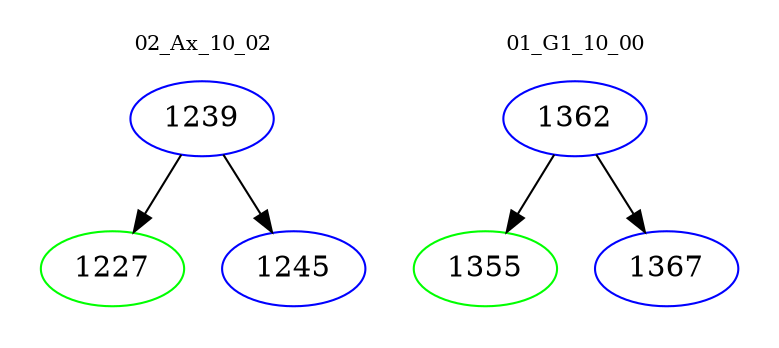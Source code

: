 digraph{
subgraph cluster_0 {
color = white
label = "02_Ax_10_02";
fontsize=10;
T0_1239 [label="1239", color="blue"]
T0_1239 -> T0_1227 [color="black"]
T0_1227 [label="1227", color="green"]
T0_1239 -> T0_1245 [color="black"]
T0_1245 [label="1245", color="blue"]
}
subgraph cluster_1 {
color = white
label = "01_G1_10_00";
fontsize=10;
T1_1362 [label="1362", color="blue"]
T1_1362 -> T1_1355 [color="black"]
T1_1355 [label="1355", color="green"]
T1_1362 -> T1_1367 [color="black"]
T1_1367 [label="1367", color="blue"]
}
}
